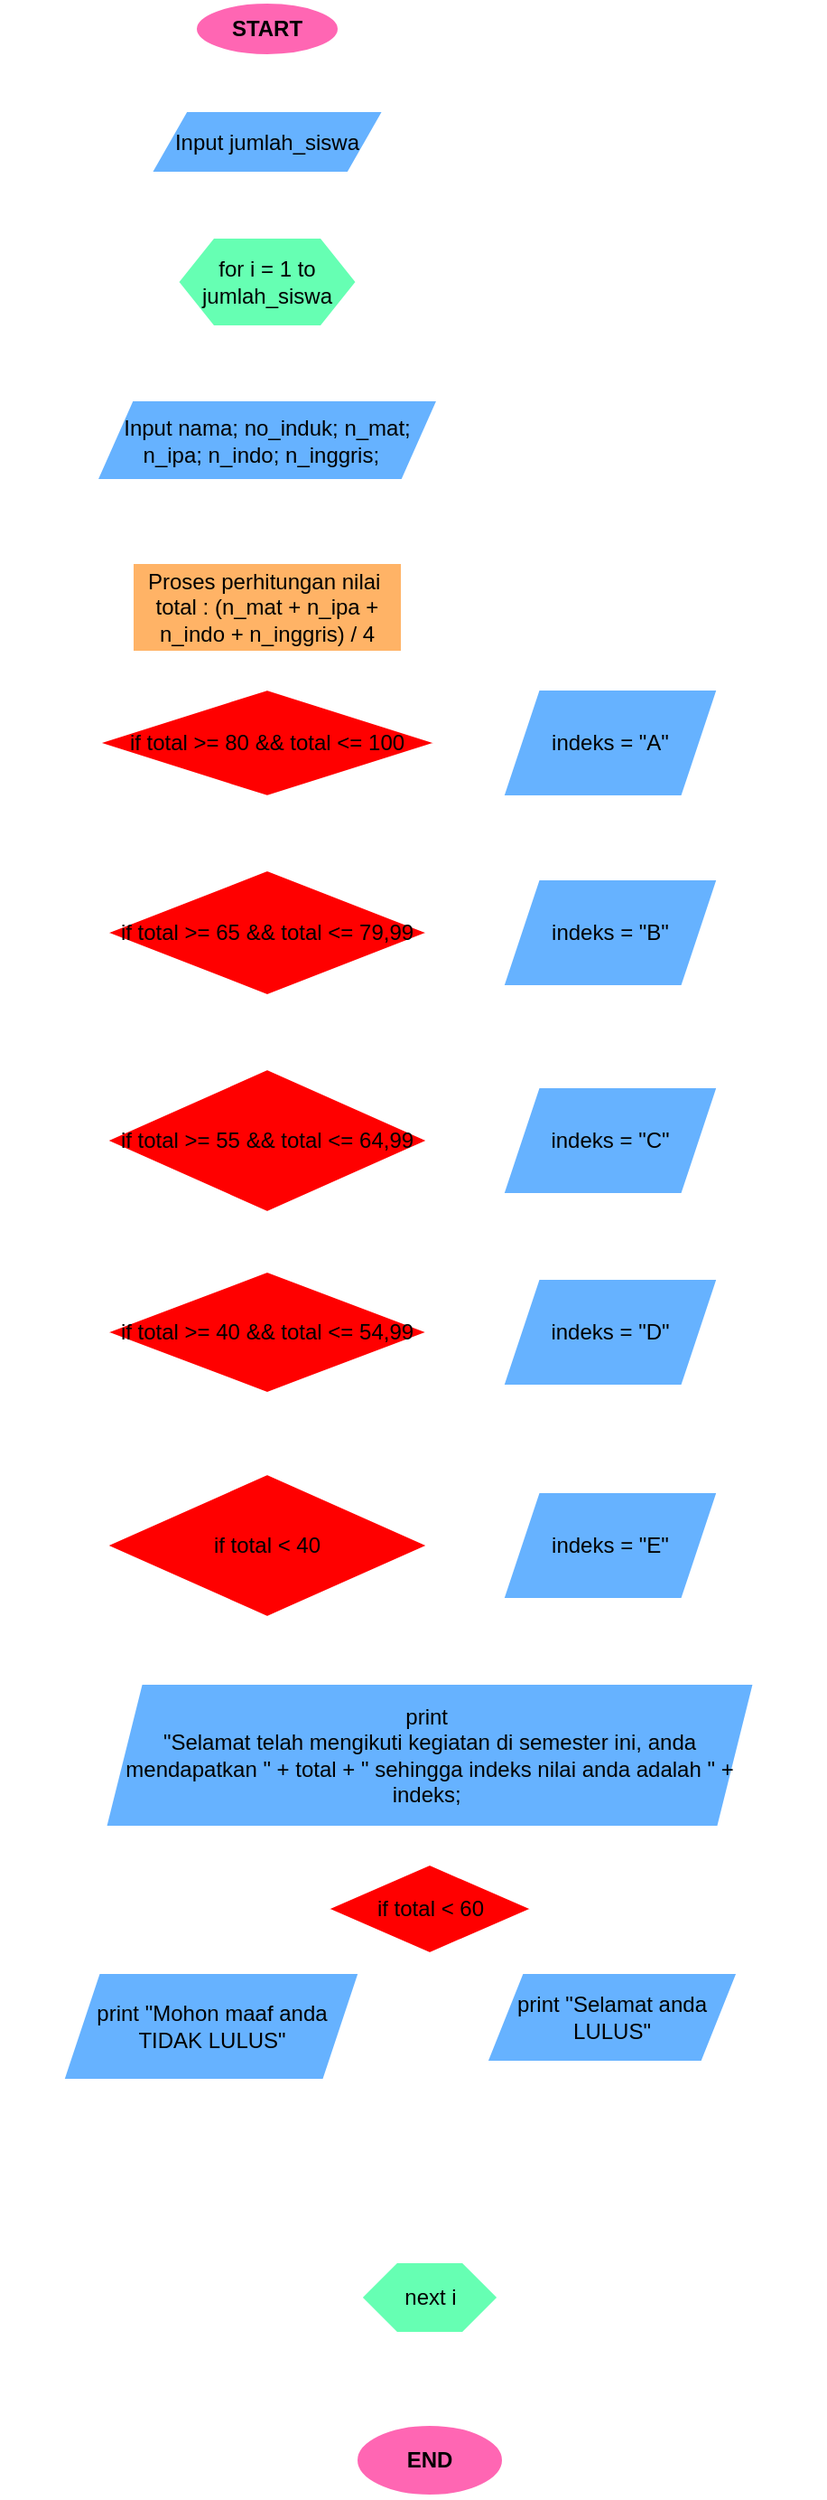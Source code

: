 <mxfile>
    <diagram id="75prA9eqUlNmUCrow7rq" name="Page-1">
        <mxGraphModel dx="588" dy="317" grid="1" gridSize="10" guides="1" tooltips="1" connect="1" arrows="1" fold="1" page="1" pageScale="1" pageWidth="850" pageHeight="1100" math="0" shadow="0">
            <root>
                <mxCell id="0"/>
                <mxCell id="1" parent="0"/>
                <mxCell id="3" value="" style="edgeStyle=none;html=1;fontColor=#000000;strokeColor=#FFFFFF;strokeWidth=2;" edge="1" parent="1" source="4" target="6">
                    <mxGeometry relative="1" as="geometry"/>
                </mxCell>
                <mxCell id="4" value="&lt;font&gt;&lt;b&gt;START&lt;/b&gt;&lt;/font&gt;" style="ellipse;whiteSpace=wrap;html=1;fillColor=#FF66B3;fontColor=#000000;strokeColor=#FFFFFF;gradientColor=none;gradientDirection=radial;strokeWidth=2;" vertex="1" parent="1">
                    <mxGeometry x="140" y="10" width="80" height="30" as="geometry"/>
                </mxCell>
                <mxCell id="5" style="edgeStyle=none;html=1;exitX=0.5;exitY=1;exitDx=0;exitDy=0;entryX=0.5;entryY=0;entryDx=0;entryDy=0;fontColor=#000000;strokeColor=#FFFFFF;strokeWidth=2;" edge="1" parent="1" source="6" target="8">
                    <mxGeometry relative="1" as="geometry"/>
                </mxCell>
                <mxCell id="6" value="&lt;font&gt;Input jumlah_siswa&lt;/font&gt;" style="shape=parallelogram;perimeter=parallelogramPerimeter;whiteSpace=wrap;html=1;fixedSize=1;gradientDirection=radial;fillColor=#66B2FF;fontColor=#000000;strokeColor=#FFFFFF;strokeWidth=2;" vertex="1" parent="1">
                    <mxGeometry x="115" y="70" width="130" height="35" as="geometry"/>
                </mxCell>
                <mxCell id="7" value="" style="edgeStyle=none;html=1;fontColor=#000000;strokeColor=#FFFFFF;strokeWidth=2;" edge="1" parent="1" source="8" target="10">
                    <mxGeometry relative="1" as="geometry"/>
                </mxCell>
                <mxCell id="8" value="&lt;font&gt;for i = 1 to jumlah_siswa&lt;/font&gt;" style="shape=hexagon;perimeter=hexagonPerimeter2;whiteSpace=wrap;html=1;fixedSize=1;gradientDirection=radial;fillColor=#66FFB3;fontColor=#000000;strokeColor=#FFFFFF;strokeWidth=2;" vertex="1" parent="1">
                    <mxGeometry x="130" y="140" width="100" height="50" as="geometry"/>
                </mxCell>
                <mxCell id="9" value="" style="edgeStyle=none;html=1;fontColor=#000000;strokeColor=#FFFFFF;strokeWidth=2;" edge="1" parent="1" source="10" target="12">
                    <mxGeometry relative="1" as="geometry"/>
                </mxCell>
                <mxCell id="10" value="&lt;font&gt;Input nama; no_induk; n_mat; n_ipa; n_indo; n_inggris;&amp;nbsp;&amp;nbsp;&lt;/font&gt;" style="shape=parallelogram;perimeter=parallelogramPerimeter;whiteSpace=wrap;html=1;fixedSize=1;gradientDirection=radial;fillColor=#66B2FF;fontColor=#000000;strokeColor=#FFFFFF;strokeWidth=2;" vertex="1" parent="1">
                    <mxGeometry x="85" y="230" width="190" height="45" as="geometry"/>
                </mxCell>
                <mxCell id="11" value="" style="edgeStyle=none;html=1;fontColor=#000000;strokeColor=#FFFFFF;strokeWidth=2;" edge="1" parent="1" source="12" target="15">
                    <mxGeometry relative="1" as="geometry"/>
                </mxCell>
                <mxCell id="12" value="&lt;font&gt;Proses perhitungan nilai&amp;nbsp;&lt;br&gt;total : (n_mat + n_ipa + n_indo + n_inggris) / 4&lt;/font&gt;" style="whiteSpace=wrap;html=1;gradientDirection=radial;fillColor=#FFB366;fontColor=#000000;strokeColor=#FFFFFF;strokeWidth=2;" vertex="1" parent="1">
                    <mxGeometry x="105" y="320" width="150" height="50" as="geometry"/>
                </mxCell>
                <mxCell id="13" value="" style="edgeStyle=none;html=1;fontColor=#000000;strokeColor=#FFFFFF;strokeWidth=2;" edge="1" parent="1" source="15" target="17">
                    <mxGeometry relative="1" as="geometry"/>
                </mxCell>
                <mxCell id="14" value="" style="edgeStyle=none;html=1;fontColor=#000000;strokeColor=#FFFFFF;strokeWidth=2;" edge="1" parent="1" source="15" target="20">
                    <mxGeometry relative="1" as="geometry"/>
                </mxCell>
                <mxCell id="15" value="&lt;font&gt;if total &amp;gt;= 80 &amp;amp;&amp;amp; total &amp;lt;= 100&lt;/font&gt;" style="rhombus;whiteSpace=wrap;html=1;gradientDirection=radial;fillColor=#FF0000;fontColor=#000000;strokeColor=#FFFFFF;strokeWidth=2;" vertex="1" parent="1">
                    <mxGeometry x="85" y="390" width="190" height="60" as="geometry"/>
                </mxCell>
                <mxCell id="16" style="edgeStyle=none;html=1;exitX=1;exitY=0.5;exitDx=0;exitDy=0;entryX=1;entryY=0.5;entryDx=0;entryDy=0;fontSize=12;fontColor=#000000;strokeColor=#FFFFFF;strokeWidth=2;" edge="1" parent="1" source="17" target="38">
                    <mxGeometry relative="1" as="geometry">
                        <Array as="points">
                            <mxPoint x="480" y="420"/>
                            <mxPoint x="480" y="980"/>
                        </Array>
                    </mxGeometry>
                </mxCell>
                <mxCell id="17" value="indeks = &quot;A&quot;" style="shape=parallelogram;perimeter=parallelogramPerimeter;whiteSpace=wrap;html=1;fixedSize=1;gradientDirection=radial;fillColor=#66B2FF;fontColor=#000000;strokeColor=#FFFFFF;strokeWidth=2;" vertex="1" parent="1">
                    <mxGeometry x="310" y="390" width="120" height="60" as="geometry"/>
                </mxCell>
                <mxCell id="18" value="" style="edgeStyle=none;html=1;fontSize=11;fontColor=#000000;strokeColor=#FFFFFF;strokeWidth=2;" edge="1" parent="1" source="20" target="22">
                    <mxGeometry relative="1" as="geometry"/>
                </mxCell>
                <mxCell id="19" value="" style="edgeStyle=none;html=1;fontSize=11;fontColor=#000000;strokeColor=#FFFFFF;strokeWidth=2;" edge="1" parent="1" source="20" target="25">
                    <mxGeometry relative="1" as="geometry"/>
                </mxCell>
                <mxCell id="20" value="&lt;div&gt;&lt;span&gt;&lt;font style=&quot;font-size: 12px&quot;&gt;if total &amp;gt;= 65 &amp;amp;&amp;amp; total &amp;lt;= 79,99&lt;/font&gt;&lt;/span&gt;&lt;/div&gt;" style="rhombus;whiteSpace=wrap;html=1;gradientDirection=radial;align=center;fillColor=#FF0000;fontColor=#000000;strokeColor=#FFFFFF;strokeWidth=2;" vertex="1" parent="1">
                    <mxGeometry x="90" y="490" width="180" height="70" as="geometry"/>
                </mxCell>
                <mxCell id="21" style="edgeStyle=none;html=1;exitX=1;exitY=0.5;exitDx=0;exitDy=0;fontSize=12;fontColor=#000000;strokeColor=#FFFFFF;strokeWidth=2;" edge="1" parent="1" source="22">
                    <mxGeometry relative="1" as="geometry">
                        <mxPoint x="480" y="525.0" as="targetPoint"/>
                    </mxGeometry>
                </mxCell>
                <mxCell id="22" value="indeks = &quot;B&quot;" style="shape=parallelogram;perimeter=parallelogramPerimeter;whiteSpace=wrap;html=1;fixedSize=1;gradientDirection=radial;fillColor=#66B2FF;fontColor=#000000;strokeColor=#FFFFFF;strokeWidth=2;" vertex="1" parent="1">
                    <mxGeometry x="310.005" y="495" width="120" height="60" as="geometry"/>
                </mxCell>
                <mxCell id="23" value="" style="edgeStyle=none;html=1;fontSize=11;fontColor=#000000;strokeColor=#FFFFFF;strokeWidth=2;" edge="1" parent="1" source="25" target="27">
                    <mxGeometry relative="1" as="geometry"/>
                </mxCell>
                <mxCell id="24" style="edgeStyle=none;html=1;exitX=0.5;exitY=1;exitDx=0;exitDy=0;fontSize=11;fontColor=#000000;strokeColor=#FFFFFF;strokeWidth=2;" edge="1" parent="1" source="25" target="30">
                    <mxGeometry relative="1" as="geometry"/>
                </mxCell>
                <mxCell id="25" value="if total &amp;gt;= 55 &amp;amp;&amp;amp; total &amp;lt;= 64,99" style="rhombus;whiteSpace=wrap;html=1;gradientDirection=radial;fillColor=#FF0000;fontColor=#000000;strokeColor=#FFFFFF;strokeWidth=2;" vertex="1" parent="1">
                    <mxGeometry x="90" y="600" width="180" height="80" as="geometry"/>
                </mxCell>
                <mxCell id="26" style="edgeStyle=none;html=1;exitX=1;exitY=0.5;exitDx=0;exitDy=0;fontSize=12;fontColor=#000000;strokeColor=#FFFFFF;strokeWidth=2;" edge="1" parent="1" source="27">
                    <mxGeometry relative="1" as="geometry">
                        <mxPoint x="480" y="640.0" as="targetPoint"/>
                    </mxGeometry>
                </mxCell>
                <mxCell id="27" value="indeks = &quot;C&quot;" style="shape=parallelogram;perimeter=parallelogramPerimeter;whiteSpace=wrap;html=1;fixedSize=1;gradientDirection=radial;fillColor=#66B2FF;fontColor=#000000;strokeColor=#FFFFFF;strokeWidth=2;" vertex="1" parent="1">
                    <mxGeometry x="310" y="610" width="120" height="60" as="geometry"/>
                </mxCell>
                <mxCell id="28" value="" style="edgeStyle=none;html=1;fontSize=11;fontColor=#000000;strokeColor=#FFFFFF;strokeWidth=2;" edge="1" parent="1" source="30" target="32">
                    <mxGeometry relative="1" as="geometry"/>
                </mxCell>
                <mxCell id="29" style="edgeStyle=none;html=1;exitX=0.5;exitY=1;exitDx=0;exitDy=0;entryX=0.5;entryY=0;entryDx=0;entryDy=0;fontSize=11;fontColor=#000000;strokeColor=#FFFFFF;strokeWidth=2;" edge="1" parent="1" source="30" target="34">
                    <mxGeometry relative="1" as="geometry"/>
                </mxCell>
                <mxCell id="30" value="if total &amp;gt;= 40 &amp;amp;&amp;amp; total &amp;lt;= 54,99" style="rhombus;whiteSpace=wrap;html=1;gradientDirection=radial;fillColor=#FF0000;fontColor=#000000;strokeColor=#FFFFFF;strokeWidth=2;" vertex="1" parent="1">
                    <mxGeometry x="90" y="712" width="180" height="68" as="geometry"/>
                </mxCell>
                <mxCell id="31" style="edgeStyle=none;html=1;exitX=1;exitY=0.5;exitDx=0;exitDy=0;fontSize=12;fontColor=#000000;strokeColor=#FFFFFF;strokeWidth=2;" edge="1" parent="1" source="32">
                    <mxGeometry relative="1" as="geometry">
                        <mxPoint x="480" y="746" as="targetPoint"/>
                    </mxGeometry>
                </mxCell>
                <mxCell id="32" value="indeks = &quot;D&quot;" style="shape=parallelogram;perimeter=parallelogramPerimeter;whiteSpace=wrap;html=1;fixedSize=1;gradientDirection=radial;fillColor=#66B2FF;fontColor=#000000;strokeColor=#FFFFFF;strokeWidth=2;" vertex="1" parent="1">
                    <mxGeometry x="310" y="716" width="120" height="60" as="geometry"/>
                </mxCell>
                <mxCell id="33" value="" style="edgeStyle=none;html=1;fontSize=11;fontColor=#000000;strokeColor=#FFFFFF;strokeWidth=2;" edge="1" parent="1" source="34" target="36">
                    <mxGeometry relative="1" as="geometry"/>
                </mxCell>
                <mxCell id="34" value="if total &amp;lt; 40" style="rhombus;whiteSpace=wrap;html=1;gradientDirection=radial;fillColor=#FF0000;fontColor=#000000;strokeColor=#FFFFFF;strokeWidth=2;" vertex="1" parent="1">
                    <mxGeometry x="90" y="824" width="180" height="80" as="geometry"/>
                </mxCell>
                <mxCell id="35" style="edgeStyle=none;html=1;exitX=1;exitY=0.5;exitDx=0;exitDy=0;fontSize=12;fontColor=#000000;strokeColor=#FFFFFF;strokeWidth=2;" edge="1" parent="1" source="36">
                    <mxGeometry relative="1" as="geometry">
                        <mxPoint x="480" y="864" as="targetPoint"/>
                    </mxGeometry>
                </mxCell>
                <mxCell id="36" value="indeks = &quot;E&quot;" style="shape=parallelogram;perimeter=parallelogramPerimeter;whiteSpace=wrap;html=1;fixedSize=1;gradientDirection=radial;fillColor=#66B2FF;fontColor=#000000;strokeColor=#FFFFFF;strokeWidth=2;" vertex="1" parent="1">
                    <mxGeometry x="310" y="834" width="120" height="60" as="geometry"/>
                </mxCell>
                <mxCell id="37" value="" style="edgeStyle=none;html=1;fontSize=12;fontColor=#000000;strokeColor=#FFFFFF;strokeWidth=2;" edge="1" parent="1" source="38" target="41">
                    <mxGeometry relative="1" as="geometry"/>
                </mxCell>
                <mxCell id="38" value="print&amp;nbsp;&lt;br&gt;&quot;Selamat telah mengikuti kegiatan di semester ini, anda mendapatkan &quot; + total + &quot; sehingga indeks nilai anda adalah &quot; + indeks;&amp;nbsp;" style="shape=parallelogram;perimeter=parallelogramPerimeter;whiteSpace=wrap;html=1;fixedSize=1;fontSize=12;gradientDirection=radial;fillColor=#66B2FF;fontColor=#000000;strokeColor=#FFFFFF;strokeWidth=2;" vertex="1" parent="1">
                    <mxGeometry x="90" y="940" width="360" height="80" as="geometry"/>
                </mxCell>
                <mxCell id="39" style="edgeStyle=none;html=1;exitX=0;exitY=0.5;exitDx=0;exitDy=0;entryX=0.5;entryY=0;entryDx=0;entryDy=0;fontSize=12;fontColor=#000000;strokeColor=#FFFFFF;strokeWidth=2;" edge="1" parent="1" source="41" target="43">
                    <mxGeometry relative="1" as="geometry">
                        <Array as="points">
                            <mxPoint x="148" y="1065"/>
                        </Array>
                    </mxGeometry>
                </mxCell>
                <mxCell id="40" style="edgeStyle=none;html=1;exitX=1;exitY=0.5;exitDx=0;exitDy=0;entryX=0.619;entryY=0.04;entryDx=0;entryDy=0;entryPerimeter=0;fontSize=12;fontColor=#000000;strokeColor=#FFFFFF;strokeWidth=2;" edge="1" parent="1" source="41" target="45">
                    <mxGeometry relative="1" as="geometry">
                        <Array as="points">
                            <mxPoint x="387" y="1065"/>
                        </Array>
                    </mxGeometry>
                </mxCell>
                <mxCell id="41" value="if total &amp;lt; 60" style="rhombus;whiteSpace=wrap;html=1;gradientDirection=radial;fillColor=#FF0000;fontColor=#000000;strokeColor=#FFFFFF;strokeWidth=2;" vertex="1" parent="1">
                    <mxGeometry x="212.5" y="1040" width="115" height="50" as="geometry"/>
                </mxCell>
                <mxCell id="42" style="edgeStyle=none;html=1;exitX=0.5;exitY=1;exitDx=0;exitDy=0;entryX=0.5;entryY=0;entryDx=0;entryDy=0;fontSize=12;fontColor=#000000;strokeColor=#FFFFFF;strokeWidth=2;" edge="1" parent="1" source="43" target="49">
                    <mxGeometry relative="1" as="geometry">
                        <mxPoint x="270" y="1300" as="targetPoint"/>
                        <Array as="points">
                            <mxPoint x="148" y="1200"/>
                            <mxPoint x="270" y="1200"/>
                        </Array>
                    </mxGeometry>
                </mxCell>
                <mxCell id="43" value="print &quot;Mohon maaf anda TIDAK LULUS&quot;" style="shape=parallelogram;perimeter=parallelogramPerimeter;whiteSpace=wrap;html=1;fixedSize=1;fontSize=12;gradientDirection=radial;fillColor=#66B2FF;fontColor=#000000;strokeColor=#FFFFFF;strokeWidth=2;" vertex="1" parent="1">
                    <mxGeometry x="66.5" y="1100" width="165" height="60" as="geometry"/>
                </mxCell>
                <mxCell id="44" style="edgeStyle=none;html=1;exitX=0.595;exitY=1.08;exitDx=0;exitDy=0;entryX=0.5;entryY=0;entryDx=0;entryDy=0;fontSize=12;exitPerimeter=0;fontColor=#000000;strokeColor=#FFFFFF;strokeWidth=2;" edge="1" parent="1" source="45" target="49">
                    <mxGeometry relative="1" as="geometry">
                        <mxPoint x="270" y="1300" as="targetPoint"/>
                        <Array as="points">
                            <mxPoint x="383" y="1200"/>
                            <mxPoint x="271" y="1200"/>
                        </Array>
                    </mxGeometry>
                </mxCell>
                <mxCell id="45" value="print &quot;Selamat anda LULUS&quot;" style="shape=parallelogram;perimeter=parallelogramPerimeter;whiteSpace=wrap;html=1;fixedSize=1;fontSize=12;gradientDirection=radial;fillColor=#66B2FF;fontColor=#000000;strokeColor=#FFFFFF;strokeWidth=2;" vertex="1" parent="1">
                    <mxGeometry x="301" y="1100" width="140" height="50" as="geometry"/>
                </mxCell>
                <mxCell id="46" value="&lt;b&gt;END&lt;/b&gt;" style="ellipse;whiteSpace=wrap;html=1;fontSize=12;fillColor=#FF66B3;gradientColor=none;gradientDirection=radial;fontColor=#000000;strokeColor=#FFFFFF;strokeWidth=2;" vertex="1" parent="1">
                    <mxGeometry x="229" y="1350" width="82" height="40" as="geometry"/>
                </mxCell>
                <mxCell id="47" style="edgeStyle=none;html=1;exitX=0.5;exitY=1;exitDx=0;exitDy=0;entryX=0.5;entryY=0;entryDx=0;entryDy=0;fontSize=12;fontColor=#000000;strokeColor=#FFFFFF;strokeWidth=2;" edge="1" parent="1" source="49" target="46">
                    <mxGeometry relative="1" as="geometry"/>
                </mxCell>
                <mxCell id="48" style="edgeStyle=none;html=1;exitX=0;exitY=0.5;exitDx=0;exitDy=0;entryX=0;entryY=0.5;entryDx=0;entryDy=0;fontSize=12;fontColor=#000000;strokeColor=#FFFFFF;strokeWidth=2;" edge="1" parent="1" source="49" target="8">
                    <mxGeometry relative="1" as="geometry">
                        <Array as="points">
                            <mxPoint x="40" y="1280"/>
                            <mxPoint x="40" y="165"/>
                        </Array>
                    </mxGeometry>
                </mxCell>
                <mxCell id="49" value="next i" style="shape=hexagon;perimeter=hexagonPerimeter2;whiteSpace=wrap;html=1;fixedSize=1;fontSize=12;gradientDirection=radial;fillColor=#66FFB3;fontColor=#000000;strokeColor=#FFFFFF;strokeWidth=2;" vertex="1" parent="1">
                    <mxGeometry x="231.5" y="1260" width="77" height="40" as="geometry"/>
                </mxCell>
            </root>
        </mxGraphModel>
    </diagram>
</mxfile>